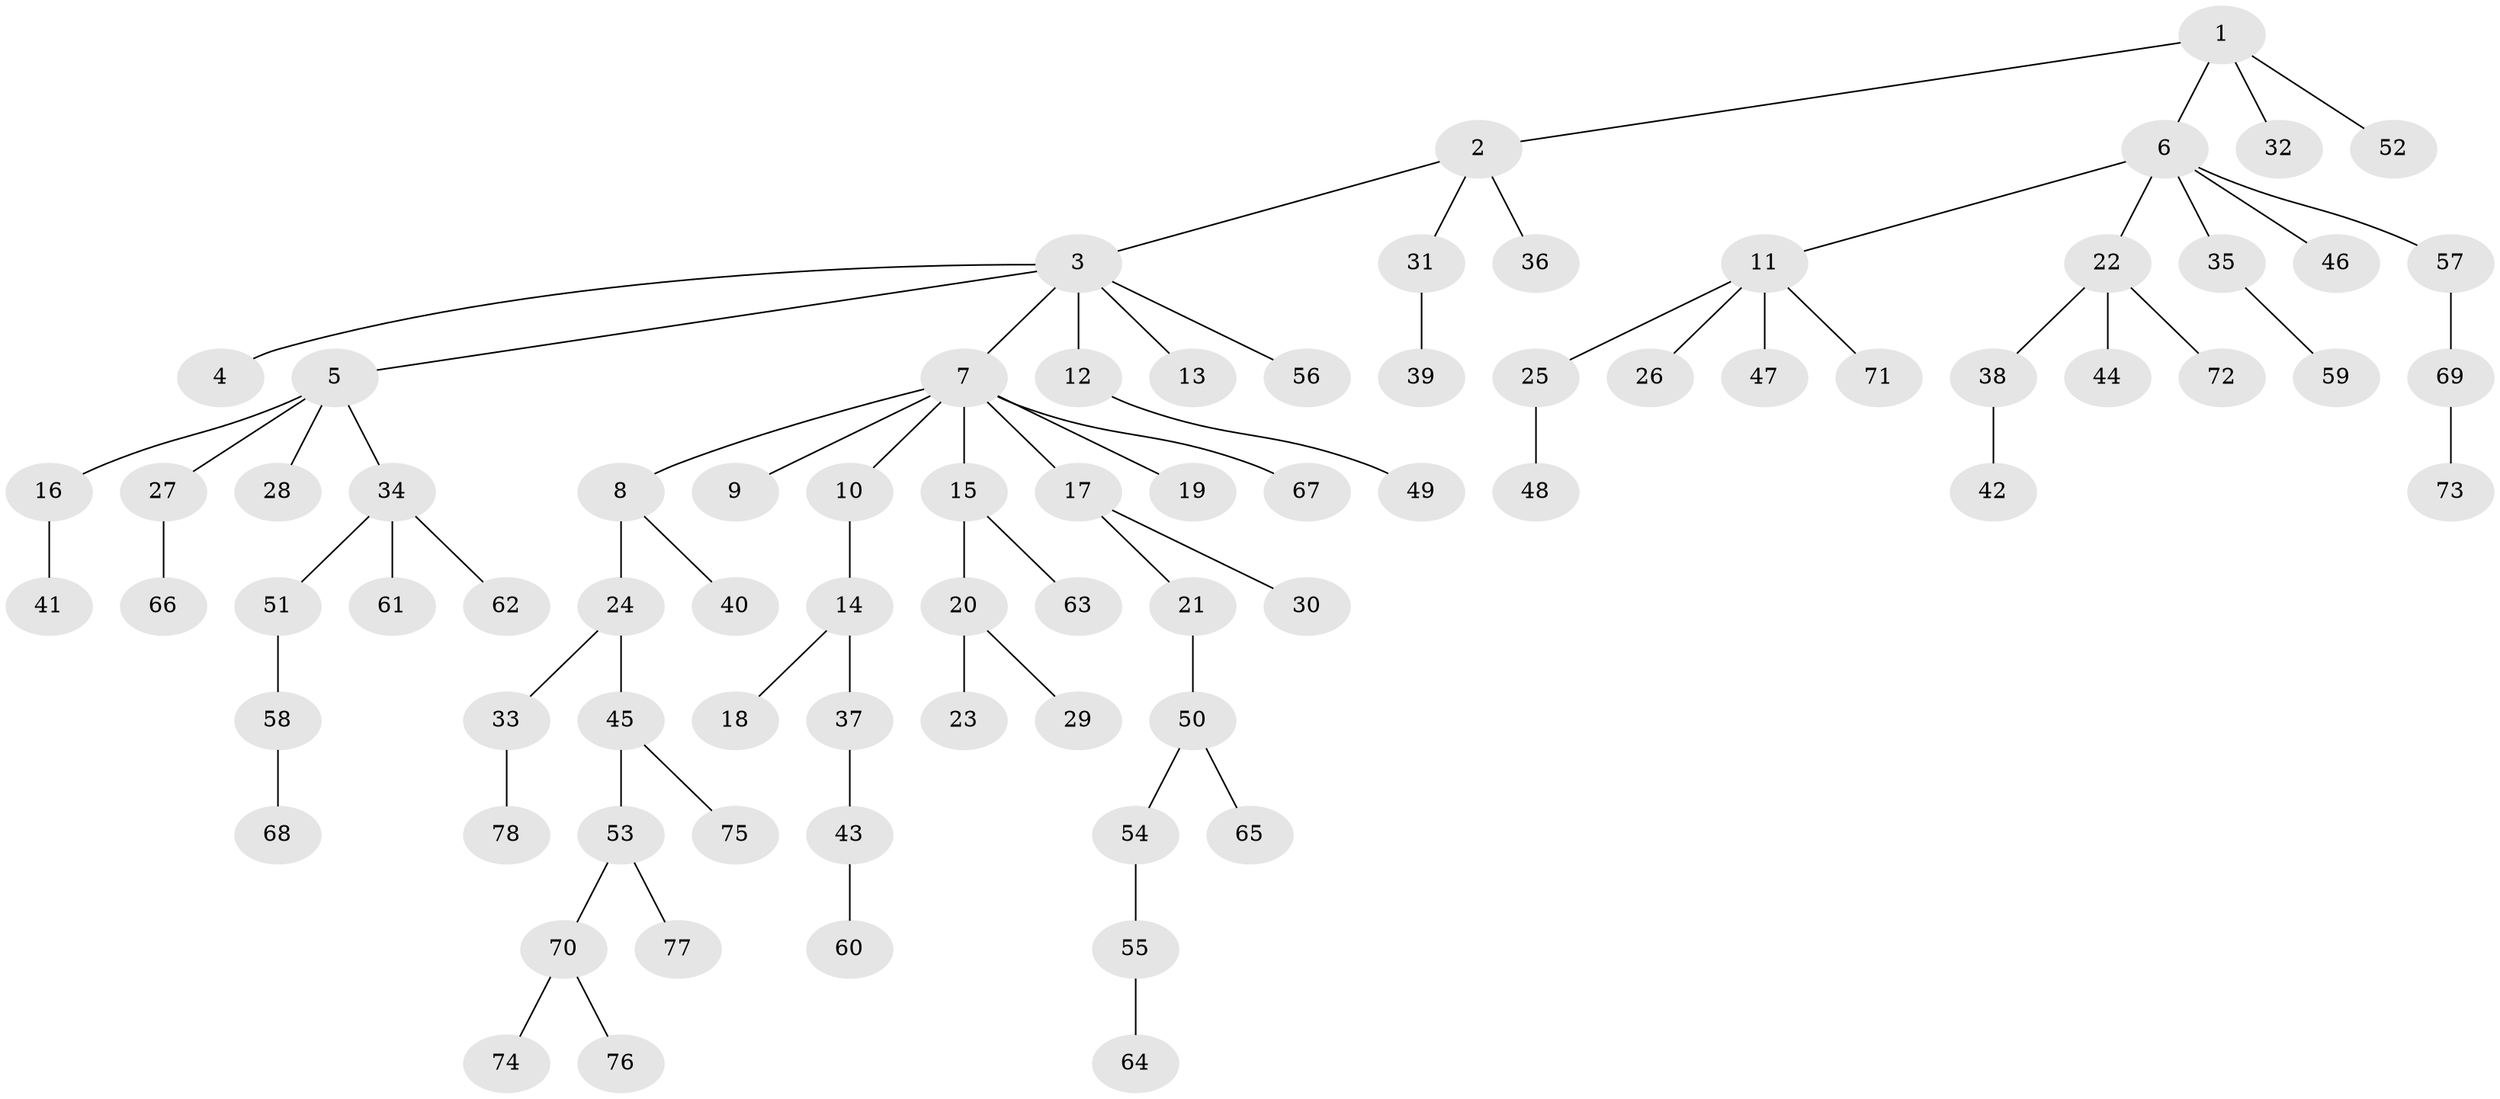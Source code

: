 // coarse degree distribution, {3: 0.0784313725490196, 4: 0.0784313725490196, 6: 0.0196078431372549, 9: 0.0196078431372549, 7: 0.0196078431372549, 2: 0.19607843137254902, 1: 0.5882352941176471}
// Generated by graph-tools (version 1.1) at 2025/42/03/06/25 10:42:02]
// undirected, 78 vertices, 77 edges
graph export_dot {
graph [start="1"]
  node [color=gray90,style=filled];
  1;
  2;
  3;
  4;
  5;
  6;
  7;
  8;
  9;
  10;
  11;
  12;
  13;
  14;
  15;
  16;
  17;
  18;
  19;
  20;
  21;
  22;
  23;
  24;
  25;
  26;
  27;
  28;
  29;
  30;
  31;
  32;
  33;
  34;
  35;
  36;
  37;
  38;
  39;
  40;
  41;
  42;
  43;
  44;
  45;
  46;
  47;
  48;
  49;
  50;
  51;
  52;
  53;
  54;
  55;
  56;
  57;
  58;
  59;
  60;
  61;
  62;
  63;
  64;
  65;
  66;
  67;
  68;
  69;
  70;
  71;
  72;
  73;
  74;
  75;
  76;
  77;
  78;
  1 -- 2;
  1 -- 6;
  1 -- 32;
  1 -- 52;
  2 -- 3;
  2 -- 31;
  2 -- 36;
  3 -- 4;
  3 -- 5;
  3 -- 7;
  3 -- 12;
  3 -- 13;
  3 -- 56;
  5 -- 16;
  5 -- 27;
  5 -- 28;
  5 -- 34;
  6 -- 11;
  6 -- 22;
  6 -- 35;
  6 -- 46;
  6 -- 57;
  7 -- 8;
  7 -- 9;
  7 -- 10;
  7 -- 15;
  7 -- 17;
  7 -- 19;
  7 -- 67;
  8 -- 24;
  8 -- 40;
  10 -- 14;
  11 -- 25;
  11 -- 26;
  11 -- 47;
  11 -- 71;
  12 -- 49;
  14 -- 18;
  14 -- 37;
  15 -- 20;
  15 -- 63;
  16 -- 41;
  17 -- 21;
  17 -- 30;
  20 -- 23;
  20 -- 29;
  21 -- 50;
  22 -- 38;
  22 -- 44;
  22 -- 72;
  24 -- 33;
  24 -- 45;
  25 -- 48;
  27 -- 66;
  31 -- 39;
  33 -- 78;
  34 -- 51;
  34 -- 61;
  34 -- 62;
  35 -- 59;
  37 -- 43;
  38 -- 42;
  43 -- 60;
  45 -- 53;
  45 -- 75;
  50 -- 54;
  50 -- 65;
  51 -- 58;
  53 -- 70;
  53 -- 77;
  54 -- 55;
  55 -- 64;
  57 -- 69;
  58 -- 68;
  69 -- 73;
  70 -- 74;
  70 -- 76;
}
